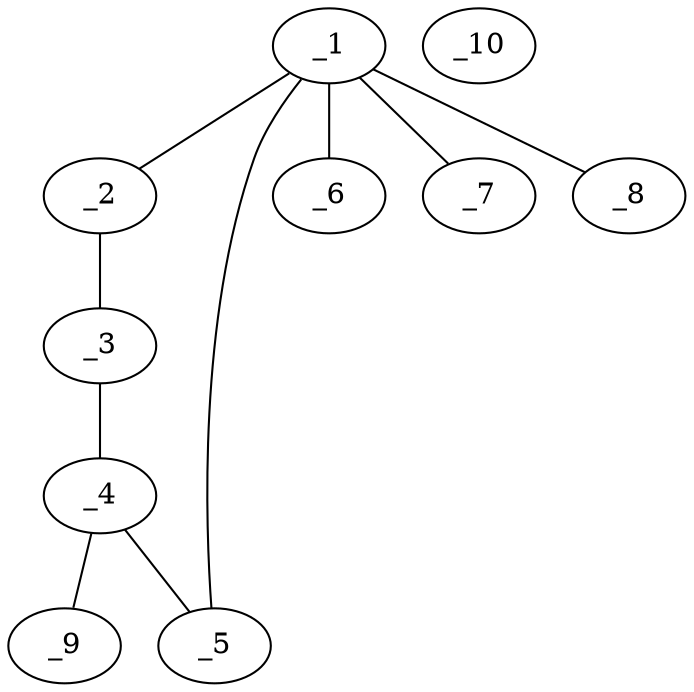 graph molid635809 {
	_1	 [charge=0,
		chem=49,
		symbol="Te ",
		x="3.0878",
		y="0.6739"];
	_2	 [charge=1,
		chem=2,
		symbol="O  ",
		x="3.8968",
		y="0.0861"];
	_1 -- _2	 [valence=1];
	_5	 [charge=1,
		chem=2,
		symbol="O  ",
		x="2.2788",
		y="0.0861"];
	_1 -- _5	 [valence=1];
	_6	 [charge="-1",
		chem=7,
		symbol="Cl ",
		x="3.0878",
		y="1.6739"];
	_1 -- _6	 [valence=1];
	_7	 [charge="-1",
		chem=7,
		symbol="Cl ",
		x="2.5",
		y="1.4829"];
	_1 -- _7	 [valence=1];
	_8	 [charge="-1",
		chem=7,
		symbol="Cl ",
		x="3.6756",
		y="1.4829"];
	_1 -- _8	 [valence=1];
	_3	 [charge=0,
		chem=1,
		symbol="C  ",
		x="3.5878",
		y="-0.8649"];
	_2 -- _3	 [valence=1];
	_4	 [charge=0,
		chem=1,
		symbol="C  ",
		x="2.5878",
		y="-0.8649"];
	_3 -- _4	 [valence=1];
	_4 -- _5	 [valence=1];
	_9	 [charge=0,
		chem=1,
		symbol="C  ",
		x=2,
		y="-1.6739"];
	_4 -- _9	 [valence=1];
	_10	 [charge=0,
		chem=4,
		symbol="N  ",
		x="5.8968",
		y=0];
}
